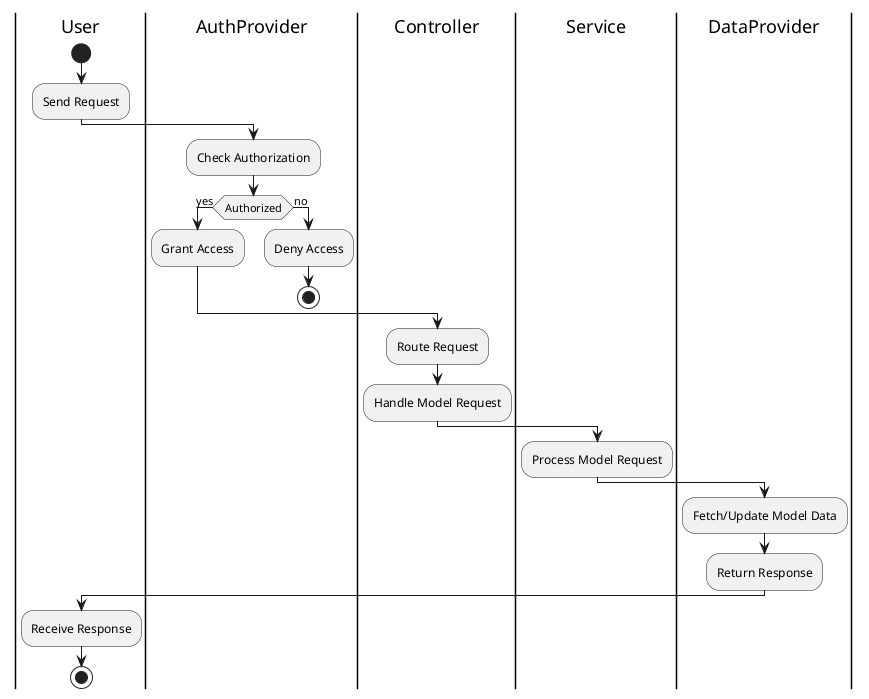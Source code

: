@startuml
|User|
start
:Send Request;

|AuthProvider|
:Check Authorization;
if (Authorized) then (yes)
  :Grant Access;
else (no)
  :Deny Access;
  stop
endif

|Controller|
:Route Request;
:Handle Model Request;
|Service|
:Process Model Request;
|DataProvider|
:Fetch/Update Model Data;

:Return Response;
|User|
:Receive Response;
stop

@enduml